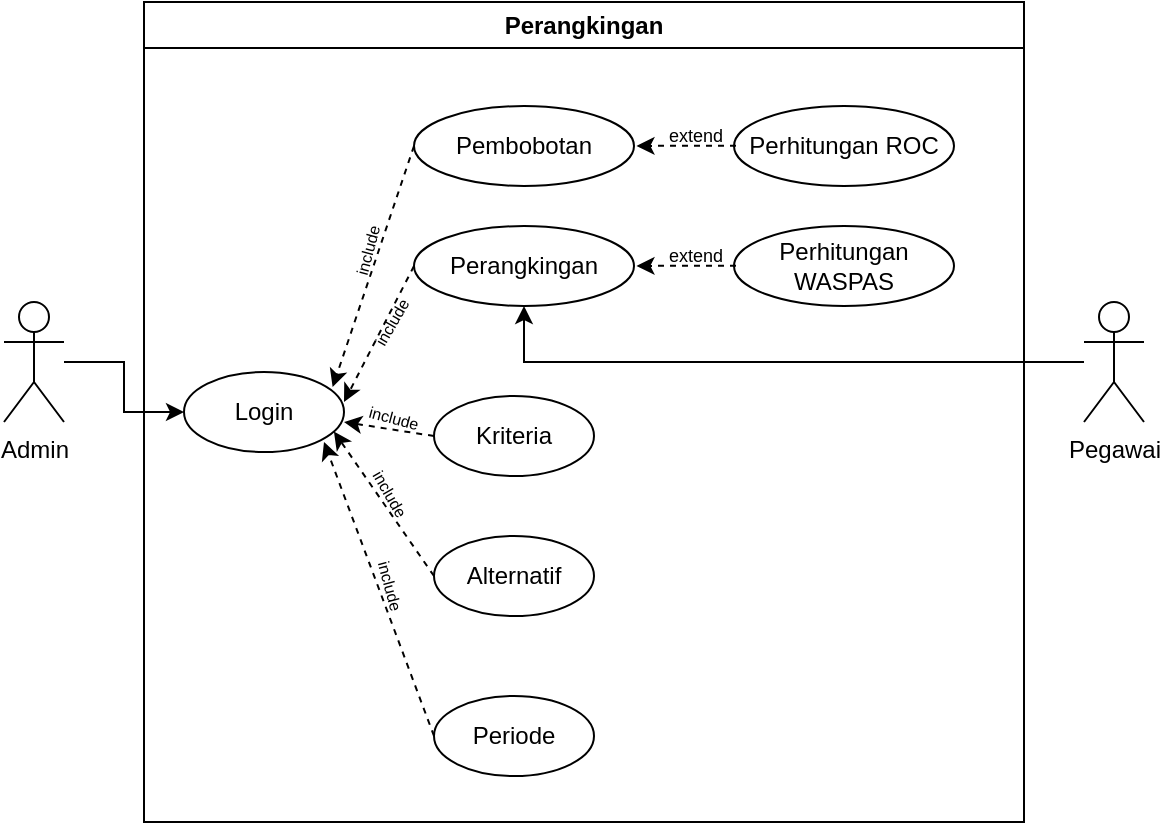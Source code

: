 <mxfile version="27.1.4">
  <diagram id="Kd9azGDx_c_ToJPDt-Hz" name="Page-1">
    <mxGraphModel dx="706" dy="404" grid="1" gridSize="10" guides="1" tooltips="1" connect="1" arrows="1" fold="1" page="1" pageScale="1" pageWidth="850" pageHeight="1100" math="0" shadow="0">
      <root>
        <mxCell id="0" />
        <mxCell id="1" parent="0" />
        <mxCell id="SORukFdNJLvJGFaPHGJX-14" value="Perangkingan" style="swimlane;whiteSpace=wrap;html=1;swimlaneFillColor=default;" parent="1" vertex="1">
          <mxGeometry x="220" y="80" width="440" height="410" as="geometry" />
        </mxCell>
        <mxCell id="SORukFdNJLvJGFaPHGJX-16" value="Login" style="ellipse;whiteSpace=wrap;html=1;" parent="SORukFdNJLvJGFaPHGJX-14" vertex="1">
          <mxGeometry x="20" y="185" width="80" height="40" as="geometry" />
        </mxCell>
        <mxCell id="SORukFdNJLvJGFaPHGJX-17" value="Kriteria" style="ellipse;whiteSpace=wrap;html=1;" parent="SORukFdNJLvJGFaPHGJX-14" vertex="1">
          <mxGeometry x="145" y="197" width="80" height="40" as="geometry" />
        </mxCell>
        <mxCell id="SORukFdNJLvJGFaPHGJX-18" value="Alternatif" style="ellipse;whiteSpace=wrap;html=1;" parent="SORukFdNJLvJGFaPHGJX-14" vertex="1">
          <mxGeometry x="145" y="267" width="80" height="40" as="geometry" />
        </mxCell>
        <mxCell id="SORukFdNJLvJGFaPHGJX-19" value="Periode" style="ellipse;whiteSpace=wrap;html=1;" parent="SORukFdNJLvJGFaPHGJX-14" vertex="1">
          <mxGeometry x="145" y="347" width="80" height="40" as="geometry" />
        </mxCell>
        <mxCell id="SORukFdNJLvJGFaPHGJX-20" value="Perhitungan ROC" style="ellipse;whiteSpace=wrap;html=1;" parent="SORukFdNJLvJGFaPHGJX-14" vertex="1">
          <mxGeometry x="295" y="52" width="110" height="40" as="geometry" />
        </mxCell>
        <mxCell id="SORukFdNJLvJGFaPHGJX-27" value="Perhitungan WASPAS" style="ellipse;whiteSpace=wrap;html=1;" parent="SORukFdNJLvJGFaPHGJX-14" vertex="1">
          <mxGeometry x="295" y="112" width="110" height="40" as="geometry" />
        </mxCell>
        <mxCell id="SORukFdNJLvJGFaPHGJX-28" value="Perangkingan" style="ellipse;whiteSpace=wrap;html=1;" parent="SORukFdNJLvJGFaPHGJX-14" vertex="1">
          <mxGeometry x="135" y="112" width="110" height="40" as="geometry" />
        </mxCell>
        <mxCell id="SORukFdNJLvJGFaPHGJX-29" value="Pembobotan" style="ellipse;whiteSpace=wrap;html=1;" parent="SORukFdNJLvJGFaPHGJX-14" vertex="1">
          <mxGeometry x="135" y="52" width="110" height="40" as="geometry" />
        </mxCell>
        <mxCell id="SORukFdNJLvJGFaPHGJX-56" value="" style="group" parent="SORukFdNJLvJGFaPHGJX-14" vertex="1" connectable="0">
          <mxGeometry x="246" y="112" width="60" height="30" as="geometry" />
        </mxCell>
        <mxCell id="SORukFdNJLvJGFaPHGJX-32" value="extend" style="text;html=1;strokeColor=none;fillColor=none;align=center;verticalAlign=middle;whiteSpace=wrap;rounded=0;fontSize=9;" parent="SORukFdNJLvJGFaPHGJX-56" vertex="1">
          <mxGeometry width="60" height="30" as="geometry" />
        </mxCell>
        <mxCell id="SORukFdNJLvJGFaPHGJX-55" value="" style="endArrow=classic;html=1;rounded=0;entryX=0.004;entryY=0.665;entryDx=0;entryDy=0;entryPerimeter=0;dashed=1;" parent="SORukFdNJLvJGFaPHGJX-56" target="SORukFdNJLvJGFaPHGJX-32" edge="1">
          <mxGeometry width="50" height="50" relative="1" as="geometry">
            <mxPoint x="50" y="19.89" as="sourcePoint" />
            <mxPoint x="10" y="19.89" as="targetPoint" />
          </mxGeometry>
        </mxCell>
        <mxCell id="SORukFdNJLvJGFaPHGJX-57" value="" style="group" parent="SORukFdNJLvJGFaPHGJX-14" vertex="1" connectable="0">
          <mxGeometry x="246" y="52" width="60" height="30" as="geometry" />
        </mxCell>
        <mxCell id="SORukFdNJLvJGFaPHGJX-58" value="extend" style="text;html=1;strokeColor=none;fillColor=none;align=center;verticalAlign=middle;whiteSpace=wrap;rounded=0;fontSize=9;" parent="SORukFdNJLvJGFaPHGJX-57" vertex="1">
          <mxGeometry width="60" height="30" as="geometry" />
        </mxCell>
        <mxCell id="SORukFdNJLvJGFaPHGJX-59" value="" style="endArrow=classic;html=1;rounded=0;entryX=0.004;entryY=0.665;entryDx=0;entryDy=0;entryPerimeter=0;dashed=1;" parent="SORukFdNJLvJGFaPHGJX-57" target="SORukFdNJLvJGFaPHGJX-58" edge="1">
          <mxGeometry width="50" height="50" relative="1" as="geometry">
            <mxPoint x="50" y="19.89" as="sourcePoint" />
            <mxPoint x="10" y="19.89" as="targetPoint" />
          </mxGeometry>
        </mxCell>
        <mxCell id="SORukFdNJLvJGFaPHGJX-64" value="" style="endArrow=classic;html=1;rounded=0;entryX=0.929;entryY=0.189;entryDx=0;entryDy=0;exitX=0;exitY=0.5;exitDx=0;exitDy=0;dashed=1;entryPerimeter=0;" parent="SORukFdNJLvJGFaPHGJX-14" source="SORukFdNJLvJGFaPHGJX-29" target="SORukFdNJLvJGFaPHGJX-16" edge="1">
          <mxGeometry width="50" height="50" relative="1" as="geometry">
            <mxPoint x="200" y="200" as="sourcePoint" />
            <mxPoint x="250" y="150" as="targetPoint" />
          </mxGeometry>
        </mxCell>
        <mxCell id="SORukFdNJLvJGFaPHGJX-66" value="" style="endArrow=classic;html=1;rounded=0;exitX=0;exitY=0.5;exitDx=0;exitDy=0;dashed=1;" parent="SORukFdNJLvJGFaPHGJX-14" source="SORukFdNJLvJGFaPHGJX-28" edge="1">
          <mxGeometry width="50" height="50" relative="1" as="geometry">
            <mxPoint x="200" y="200" as="sourcePoint" />
            <mxPoint x="100" y="200" as="targetPoint" />
          </mxGeometry>
        </mxCell>
        <mxCell id="SORukFdNJLvJGFaPHGJX-67" value="" style="endArrow=classic;html=1;rounded=0;exitX=0;exitY=0.5;exitDx=0;exitDy=0;dashed=1;" parent="SORukFdNJLvJGFaPHGJX-14" source="SORukFdNJLvJGFaPHGJX-17" edge="1">
          <mxGeometry width="50" height="50" relative="1" as="geometry">
            <mxPoint x="90" y="290" as="sourcePoint" />
            <mxPoint x="100" y="210" as="targetPoint" />
          </mxGeometry>
        </mxCell>
        <mxCell id="SORukFdNJLvJGFaPHGJX-68" value="" style="endArrow=classic;html=1;rounded=0;exitX=0;exitY=0.5;exitDx=0;exitDy=0;dashed=1;entryX=0.937;entryY=0.744;entryDx=0;entryDy=0;entryPerimeter=0;" parent="SORukFdNJLvJGFaPHGJX-14" source="SORukFdNJLvJGFaPHGJX-18" target="SORukFdNJLvJGFaPHGJX-16" edge="1">
          <mxGeometry width="50" height="50" relative="1" as="geometry">
            <mxPoint x="100" y="300" as="sourcePoint" />
            <mxPoint x="100" y="210" as="targetPoint" />
          </mxGeometry>
        </mxCell>
        <mxCell id="SORukFdNJLvJGFaPHGJX-69" value="" style="endArrow=classic;html=1;rounded=0;exitX=0;exitY=0.5;exitDx=0;exitDy=0;dashed=1;" parent="SORukFdNJLvJGFaPHGJX-14" source="SORukFdNJLvJGFaPHGJX-19" edge="1">
          <mxGeometry width="50" height="50" relative="1" as="geometry">
            <mxPoint x="200" y="290" as="sourcePoint" />
            <mxPoint x="90" y="220" as="targetPoint" />
          </mxGeometry>
        </mxCell>
        <mxCell id="SORukFdNJLvJGFaPHGJX-70" value="include" style="text;html=1;strokeColor=none;fillColor=none;align=center;verticalAlign=middle;whiteSpace=wrap;rounded=0;fontSize=8;rotation=-60;" parent="SORukFdNJLvJGFaPHGJX-14" vertex="1">
          <mxGeometry x="94" y="145" width="60" height="30" as="geometry" />
        </mxCell>
        <mxCell id="SORukFdNJLvJGFaPHGJX-71" value="include" style="text;html=1;strokeColor=none;fillColor=none;align=center;verticalAlign=middle;whiteSpace=wrap;rounded=0;fontSize=8;rotation=-75;" parent="SORukFdNJLvJGFaPHGJX-14" vertex="1">
          <mxGeometry x="82" y="109" width="60" height="30" as="geometry" />
        </mxCell>
        <mxCell id="SORukFdNJLvJGFaPHGJX-72" value="include" style="text;html=1;strokeColor=none;fillColor=none;align=center;verticalAlign=middle;whiteSpace=wrap;rounded=0;fontSize=8;rotation=15;" parent="SORukFdNJLvJGFaPHGJX-14" vertex="1">
          <mxGeometry x="95" y="193" width="60" height="30" as="geometry" />
        </mxCell>
        <mxCell id="SORukFdNJLvJGFaPHGJX-73" value="include" style="text;html=1;strokeColor=none;fillColor=none;align=center;verticalAlign=middle;whiteSpace=wrap;rounded=0;fontSize=8;rotation=60;" parent="SORukFdNJLvJGFaPHGJX-14" vertex="1">
          <mxGeometry x="93" y="231" width="60" height="30" as="geometry" />
        </mxCell>
        <mxCell id="SORukFdNJLvJGFaPHGJX-74" value="include" style="text;html=1;strokeColor=none;fillColor=none;align=center;verticalAlign=middle;whiteSpace=wrap;rounded=0;fontSize=8;rotation=75;" parent="SORukFdNJLvJGFaPHGJX-14" vertex="1">
          <mxGeometry x="93" y="277" width="60" height="30" as="geometry" />
        </mxCell>
        <mxCell id="SORukFdNJLvJGFaPHGJX-63" style="edgeStyle=orthogonalEdgeStyle;rounded=0;orthogonalLoop=1;jettySize=auto;html=1;entryX=0;entryY=0.5;entryDx=0;entryDy=0;" parent="1" source="SORukFdNJLvJGFaPHGJX-9" target="SORukFdNJLvJGFaPHGJX-16" edge="1">
          <mxGeometry relative="1" as="geometry" />
        </mxCell>
        <mxCell id="SORukFdNJLvJGFaPHGJX-9" value="Admin" style="shape=umlActor;verticalLabelPosition=bottom;verticalAlign=top;html=1;outlineConnect=0;" parent="1" vertex="1">
          <mxGeometry x="150" y="230" width="30" height="60" as="geometry" />
        </mxCell>
        <mxCell id="SORukFdNJLvJGFaPHGJX-77" style="edgeStyle=orthogonalEdgeStyle;rounded=0;orthogonalLoop=1;jettySize=auto;html=1;entryX=0.5;entryY=1;entryDx=0;entryDy=0;" parent="1" source="SORukFdNJLvJGFaPHGJX-15" target="SORukFdNJLvJGFaPHGJX-28" edge="1">
          <mxGeometry relative="1" as="geometry" />
        </mxCell>
        <mxCell id="SORukFdNJLvJGFaPHGJX-15" value="Pegawai" style="shape=umlActor;verticalLabelPosition=bottom;verticalAlign=top;html=1;outlineConnect=0;" parent="1" vertex="1">
          <mxGeometry x="690" y="230" width="30" height="60" as="geometry" />
        </mxCell>
      </root>
    </mxGraphModel>
  </diagram>
</mxfile>
